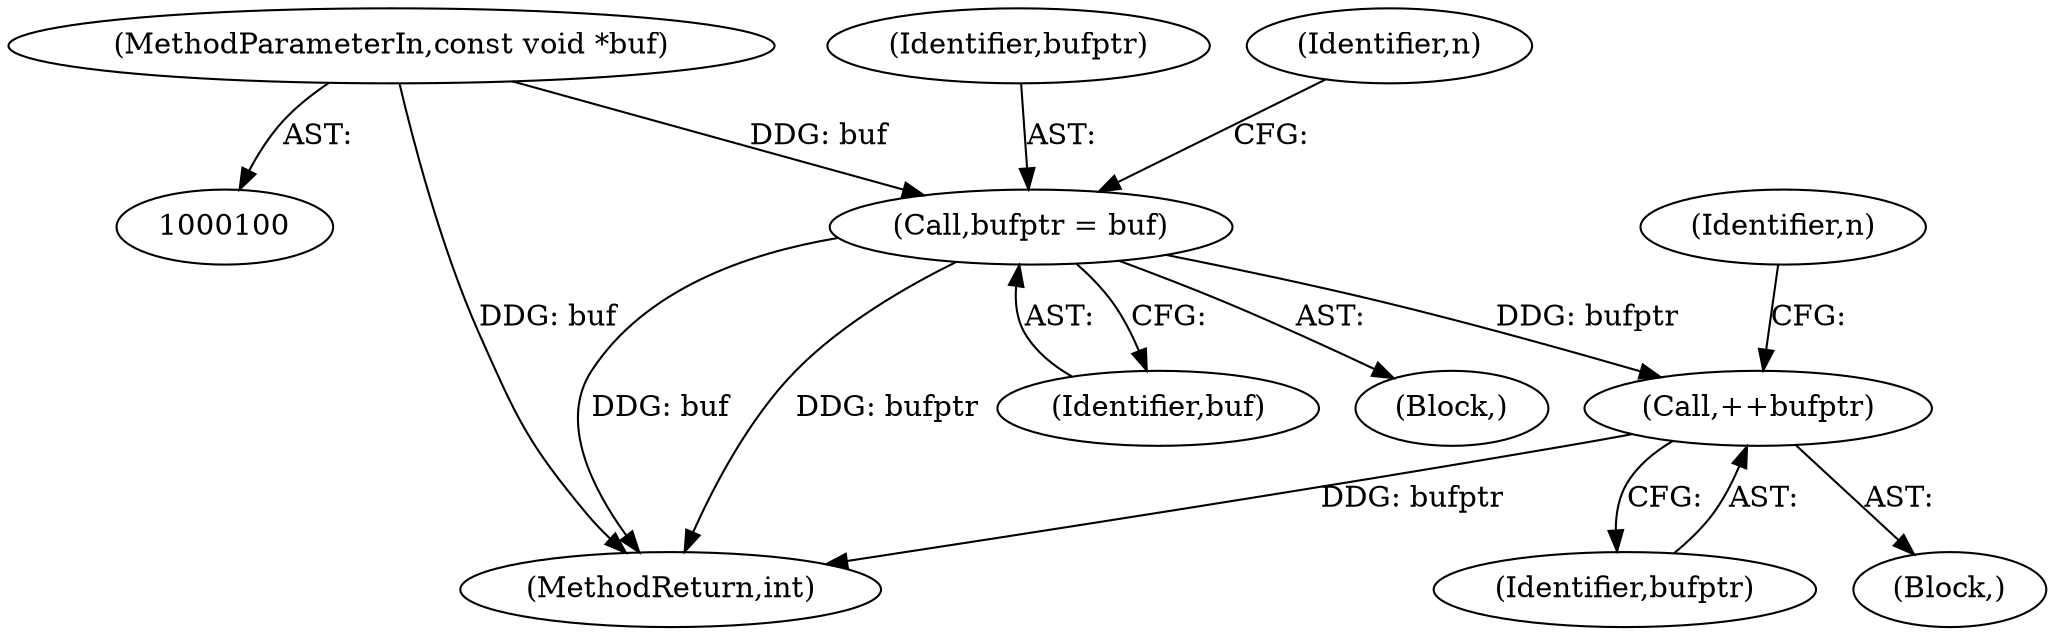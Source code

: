 digraph "0_jasper_634ce8e8a5accc0fa05dd2c20d42b4749d4b2735_3@pointer" {
"1000114" [label="(Call,bufptr = buf)"];
"1000102" [label="(MethodParameterIn,const void *buf)"];
"1000135" [label="(Call,++bufptr)"];
"1000136" [label="(Identifier,bufptr)"];
"1000116" [label="(Identifier,buf)"];
"1000115" [label="(Identifier,bufptr)"];
"1000124" [label="(Block,)"];
"1000102" [label="(MethodParameterIn,const void *buf)"];
"1000118" [label="(Identifier,n)"];
"1000141" [label="(MethodReturn,int)"];
"1000104" [label="(Block,)"];
"1000138" [label="(Identifier,n)"];
"1000135" [label="(Call,++bufptr)"];
"1000114" [label="(Call,bufptr = buf)"];
"1000114" -> "1000104"  [label="AST: "];
"1000114" -> "1000116"  [label="CFG: "];
"1000115" -> "1000114"  [label="AST: "];
"1000116" -> "1000114"  [label="AST: "];
"1000118" -> "1000114"  [label="CFG: "];
"1000114" -> "1000141"  [label="DDG: buf"];
"1000114" -> "1000141"  [label="DDG: bufptr"];
"1000102" -> "1000114"  [label="DDG: buf"];
"1000114" -> "1000135"  [label="DDG: bufptr"];
"1000102" -> "1000100"  [label="AST: "];
"1000102" -> "1000141"  [label="DDG: buf"];
"1000135" -> "1000124"  [label="AST: "];
"1000135" -> "1000136"  [label="CFG: "];
"1000136" -> "1000135"  [label="AST: "];
"1000138" -> "1000135"  [label="CFG: "];
"1000135" -> "1000141"  [label="DDG: bufptr"];
}
